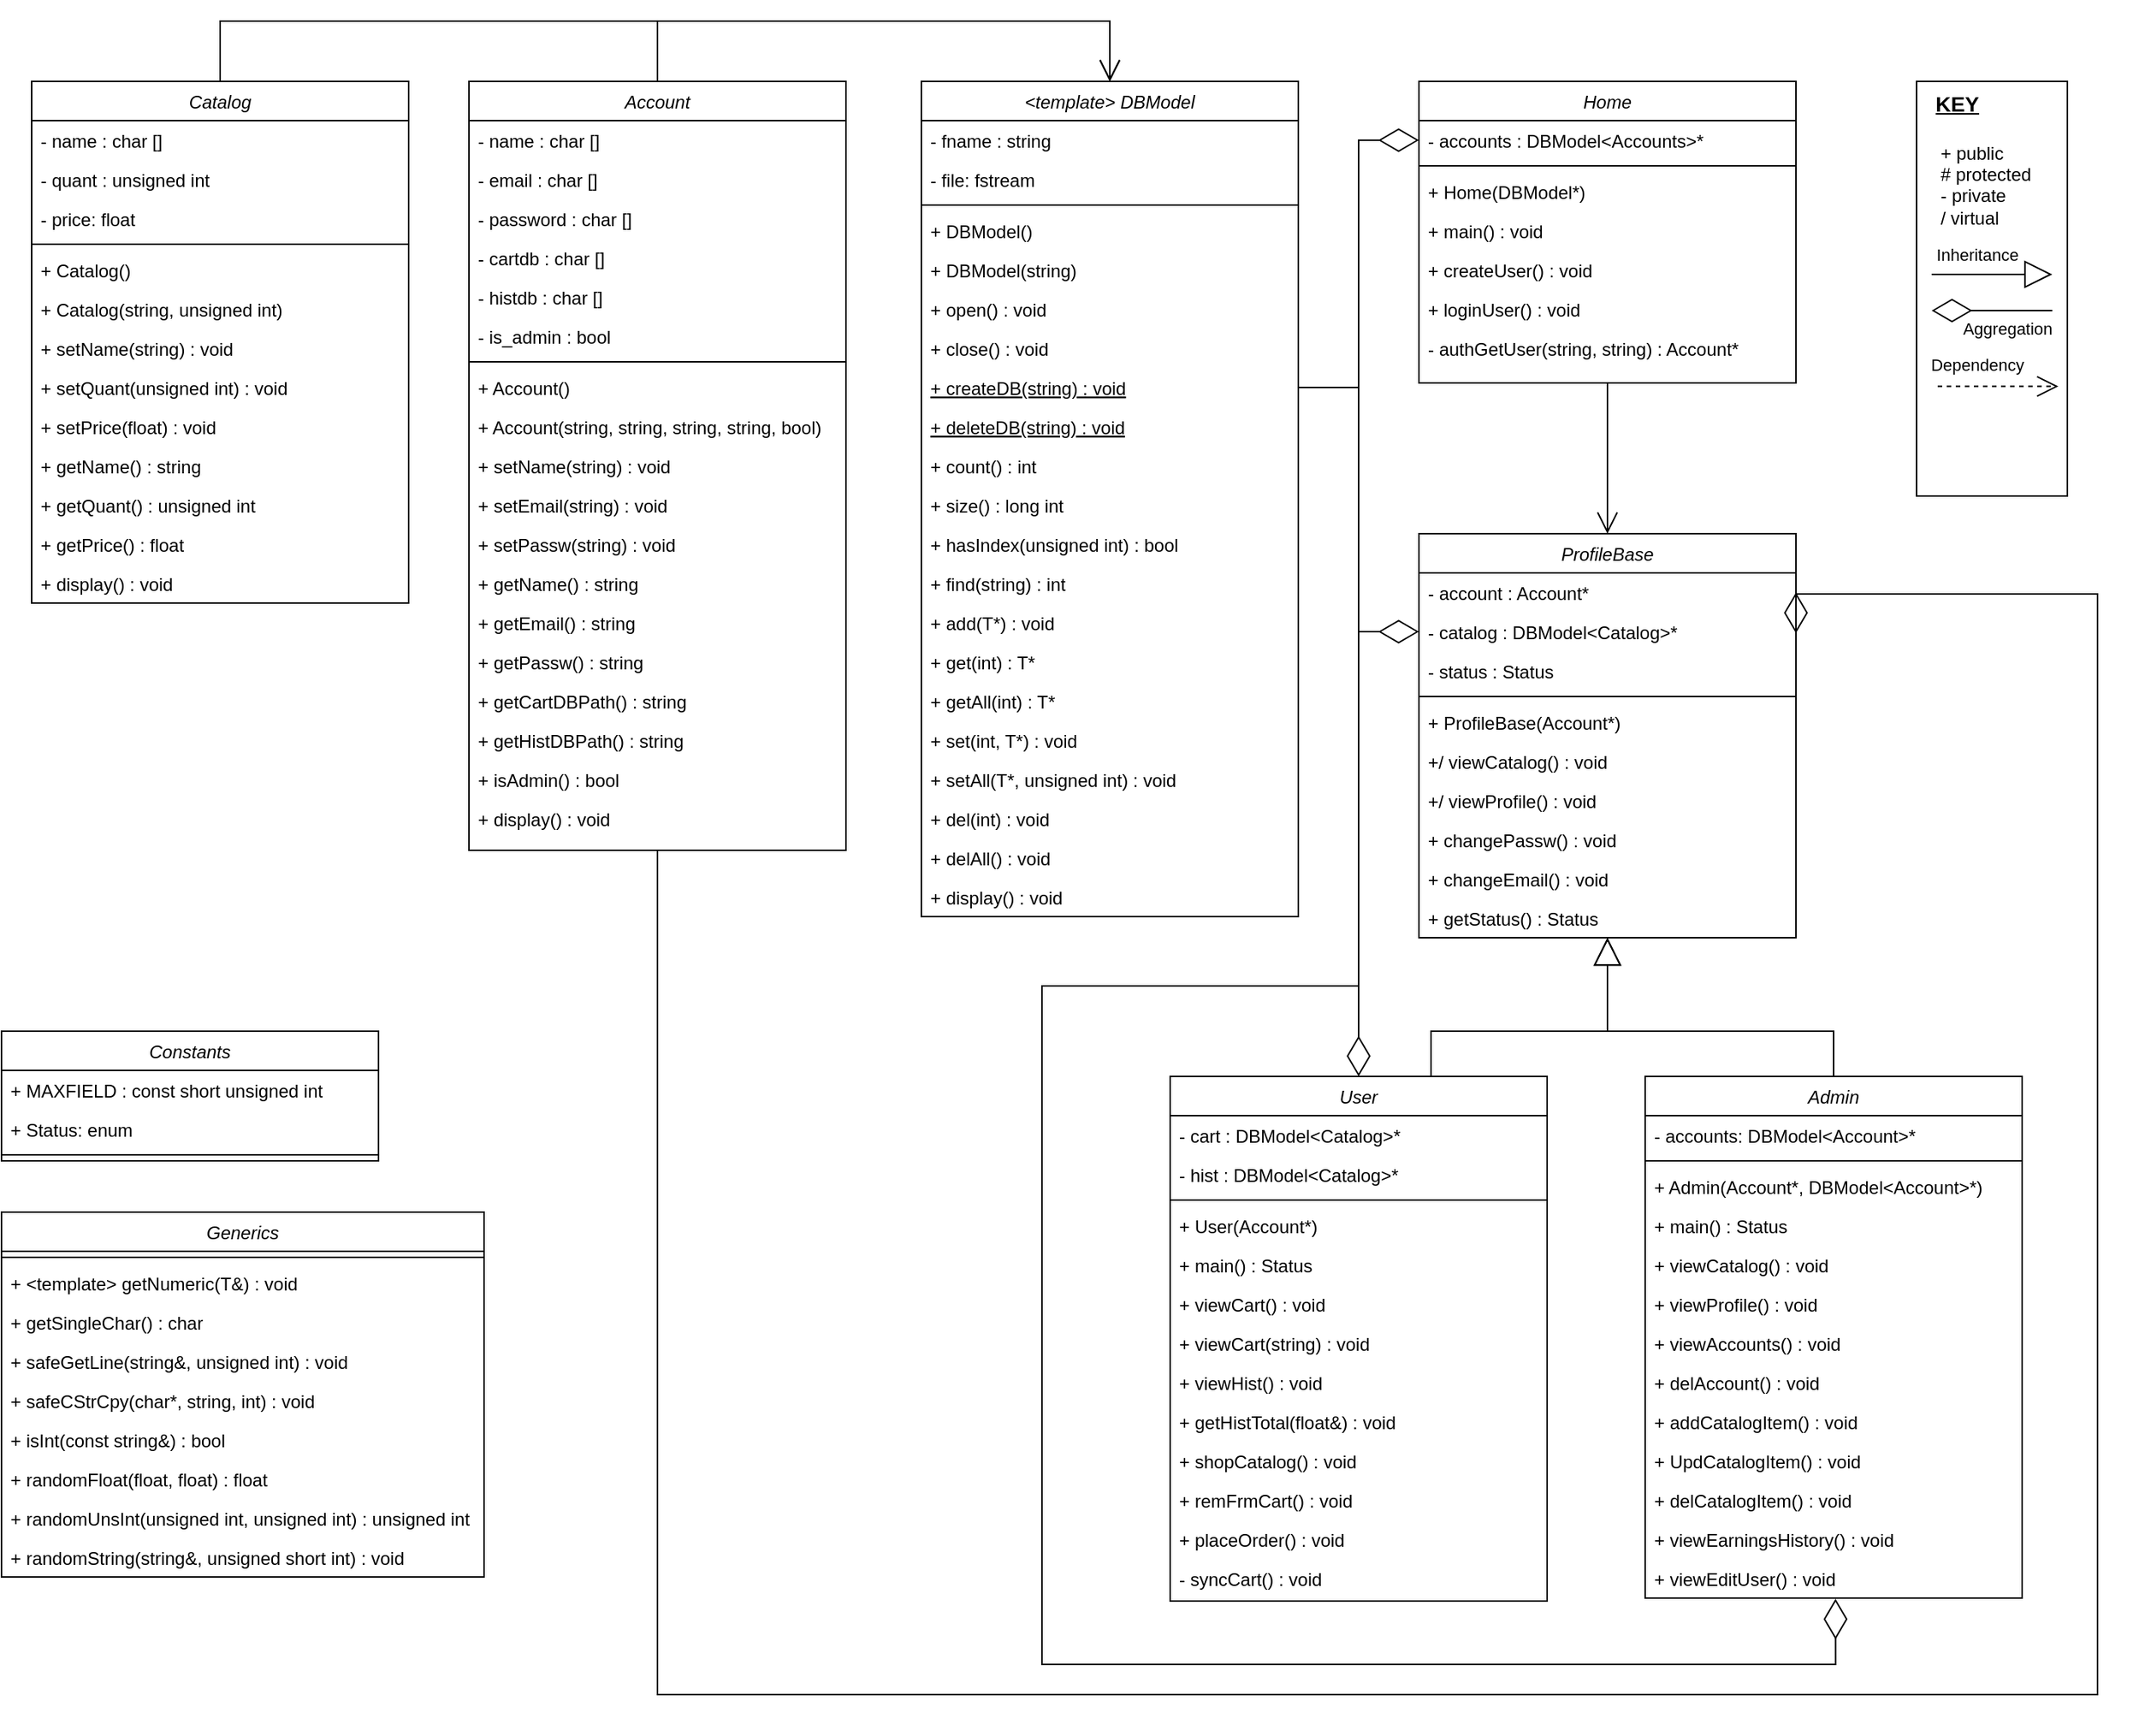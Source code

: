<mxfile version="24.2.5" type="device">
  <diagram id="C5RBs43oDa-KdzZeNtuy" name="Page-1">
    <mxGraphModel dx="2049" dy="1194" grid="1" gridSize="10" guides="1" tooltips="1" connect="1" arrows="1" fold="1" page="1" pageScale="1" pageWidth="827" pageHeight="1169" math="0" shadow="0">
      <root>
        <mxCell id="WIyWlLk6GJQsqaUBKTNV-0" />
        <mxCell id="WIyWlLk6GJQsqaUBKTNV-1" parent="WIyWlLk6GJQsqaUBKTNV-0" />
        <mxCell id="A_SF2CJ10hSvZFllfSMF-27" value="" style="rounded=0;whiteSpace=wrap;html=1;" parent="WIyWlLk6GJQsqaUBKTNV-1" vertex="1">
          <mxGeometry x="1460" y="60" width="100" height="275" as="geometry" />
        </mxCell>
        <mxCell id="zkfFHV4jXpPFQw0GAbJ--0" value="Account" style="swimlane;fontStyle=2;align=center;verticalAlign=top;childLayout=stackLayout;horizontal=1;startSize=26;horizontalStack=0;resizeParent=1;resizeLast=0;collapsible=1;marginBottom=0;rounded=0;shadow=0;strokeWidth=1;" parent="WIyWlLk6GJQsqaUBKTNV-1" vertex="1">
          <mxGeometry x="500" y="60" width="250" height="510" as="geometry">
            <mxRectangle x="230" y="140" width="160" height="26" as="alternateBounds" />
          </mxGeometry>
        </mxCell>
        <mxCell id="zkfFHV4jXpPFQw0GAbJ--1" value="- name : char []" style="text;align=left;verticalAlign=top;spacingLeft=4;spacingRight=4;overflow=hidden;rotatable=0;points=[[0,0.5],[1,0.5]];portConstraint=eastwest;" parent="zkfFHV4jXpPFQw0GAbJ--0" vertex="1">
          <mxGeometry y="26" width="250" height="26" as="geometry" />
        </mxCell>
        <mxCell id="zkfFHV4jXpPFQw0GAbJ--2" value="- email : char []" style="text;align=left;verticalAlign=top;spacingLeft=4;spacingRight=4;overflow=hidden;rotatable=0;points=[[0,0.5],[1,0.5]];portConstraint=eastwest;rounded=0;shadow=0;html=0;" parent="zkfFHV4jXpPFQw0GAbJ--0" vertex="1">
          <mxGeometry y="52" width="250" height="26" as="geometry" />
        </mxCell>
        <mxCell id="hhxOPBRvzsJVmL06hj0q-4" value="- password : char []" style="text;align=left;verticalAlign=top;spacingLeft=4;spacingRight=4;overflow=hidden;rotatable=0;points=[[0,0.5],[1,0.5]];portConstraint=eastwest;rounded=0;shadow=0;html=0;" parent="zkfFHV4jXpPFQw0GAbJ--0" vertex="1">
          <mxGeometry y="78" width="250" height="26" as="geometry" />
        </mxCell>
        <mxCell id="hhxOPBRvzsJVmL06hj0q-8" value="- cartdb : char []" style="text;align=left;verticalAlign=top;spacingLeft=4;spacingRight=4;overflow=hidden;rotatable=0;points=[[0,0.5],[1,0.5]];portConstraint=eastwest;rounded=0;shadow=0;html=0;" parent="zkfFHV4jXpPFQw0GAbJ--0" vertex="1">
          <mxGeometry y="104" width="250" height="26" as="geometry" />
        </mxCell>
        <mxCell id="A_SF2CJ10hSvZFllfSMF-43" value="- histdb : char []" style="text;align=left;verticalAlign=top;spacingLeft=4;spacingRight=4;overflow=hidden;rotatable=0;points=[[0,0.5],[1,0.5]];portConstraint=eastwest;rounded=0;shadow=0;html=0;" parent="zkfFHV4jXpPFQw0GAbJ--0" vertex="1">
          <mxGeometry y="130" width="250" height="26" as="geometry" />
        </mxCell>
        <mxCell id="zkfFHV4jXpPFQw0GAbJ--3" value="- is_admin : bool" style="text;align=left;verticalAlign=top;spacingLeft=4;spacingRight=4;overflow=hidden;rotatable=0;points=[[0,0.5],[1,0.5]];portConstraint=eastwest;rounded=0;shadow=0;html=0;" parent="zkfFHV4jXpPFQw0GAbJ--0" vertex="1">
          <mxGeometry y="156" width="250" height="26" as="geometry" />
        </mxCell>
        <mxCell id="zkfFHV4jXpPFQw0GAbJ--4" value="" style="line;html=1;strokeWidth=1;align=left;verticalAlign=middle;spacingTop=-1;spacingLeft=3;spacingRight=3;rotatable=0;labelPosition=right;points=[];portConstraint=eastwest;" parent="zkfFHV4jXpPFQw0GAbJ--0" vertex="1">
          <mxGeometry y="182" width="250" height="8" as="geometry" />
        </mxCell>
        <mxCell id="hhxOPBRvzsJVmL06hj0q-10" value="+ Account()" style="text;align=left;verticalAlign=top;spacingLeft=4;spacingRight=4;overflow=hidden;rotatable=0;points=[[0,0.5],[1,0.5]];portConstraint=eastwest;" parent="zkfFHV4jXpPFQw0GAbJ--0" vertex="1">
          <mxGeometry y="190" width="250" height="26" as="geometry" />
        </mxCell>
        <mxCell id="hhxOPBRvzsJVmL06hj0q-11" value="+ Account(string, string, string, string, bool)" style="text;align=left;verticalAlign=top;spacingLeft=4;spacingRight=4;overflow=hidden;rotatable=0;points=[[0,0.5],[1,0.5]];portConstraint=eastwest;" parent="zkfFHV4jXpPFQw0GAbJ--0" vertex="1">
          <mxGeometry y="216" width="250" height="26" as="geometry" />
        </mxCell>
        <mxCell id="hhxOPBRvzsJVmL06hj0q-12" value="+ setName(string) : void" style="text;align=left;verticalAlign=top;spacingLeft=4;spacingRight=4;overflow=hidden;rotatable=0;points=[[0,0.5],[1,0.5]];portConstraint=eastwest;" parent="zkfFHV4jXpPFQw0GAbJ--0" vertex="1">
          <mxGeometry y="242" width="250" height="26" as="geometry" />
        </mxCell>
        <mxCell id="hhxOPBRvzsJVmL06hj0q-13" value="+ setEmail(string) : void" style="text;align=left;verticalAlign=top;spacingLeft=4;spacingRight=4;overflow=hidden;rotatable=0;points=[[0,0.5],[1,0.5]];portConstraint=eastwest;" parent="zkfFHV4jXpPFQw0GAbJ--0" vertex="1">
          <mxGeometry y="268" width="250" height="26" as="geometry" />
        </mxCell>
        <mxCell id="hhxOPBRvzsJVmL06hj0q-14" value="+ setPassw(string) : void" style="text;align=left;verticalAlign=top;spacingLeft=4;spacingRight=4;overflow=hidden;rotatable=0;points=[[0,0.5],[1,0.5]];portConstraint=eastwest;" parent="zkfFHV4jXpPFQw0GAbJ--0" vertex="1">
          <mxGeometry y="294" width="250" height="26" as="geometry" />
        </mxCell>
        <mxCell id="zkfFHV4jXpPFQw0GAbJ--5" value="+ getName() : string" style="text;align=left;verticalAlign=top;spacingLeft=4;spacingRight=4;overflow=hidden;rotatable=0;points=[[0,0.5],[1,0.5]];portConstraint=eastwest;" parent="zkfFHV4jXpPFQw0GAbJ--0" vertex="1">
          <mxGeometry y="320" width="250" height="26" as="geometry" />
        </mxCell>
        <mxCell id="hhxOPBRvzsJVmL06hj0q-5" value="+ getEmail() : string" style="text;align=left;verticalAlign=top;spacingLeft=4;spacingRight=4;overflow=hidden;rotatable=0;points=[[0,0.5],[1,0.5]];portConstraint=eastwest;" parent="zkfFHV4jXpPFQw0GAbJ--0" vertex="1">
          <mxGeometry y="346" width="250" height="26" as="geometry" />
        </mxCell>
        <mxCell id="hhxOPBRvzsJVmL06hj0q-6" value="+ getPassw() : string" style="text;align=left;verticalAlign=top;spacingLeft=4;spacingRight=4;overflow=hidden;rotatable=0;points=[[0,0.5],[1,0.5]];portConstraint=eastwest;" parent="zkfFHV4jXpPFQw0GAbJ--0" vertex="1">
          <mxGeometry y="372" width="250" height="26" as="geometry" />
        </mxCell>
        <mxCell id="hhxOPBRvzsJVmL06hj0q-7" value="+ getCartDBPath() : string" style="text;align=left;verticalAlign=top;spacingLeft=4;spacingRight=4;overflow=hidden;rotatable=0;points=[[0,0.5],[1,0.5]];portConstraint=eastwest;" parent="zkfFHV4jXpPFQw0GAbJ--0" vertex="1">
          <mxGeometry y="398" width="250" height="26" as="geometry" />
        </mxCell>
        <mxCell id="A_SF2CJ10hSvZFllfSMF-42" value="+ getHistDBPath() : string" style="text;align=left;verticalAlign=top;spacingLeft=4;spacingRight=4;overflow=hidden;rotatable=0;points=[[0,0.5],[1,0.5]];portConstraint=eastwest;" parent="zkfFHV4jXpPFQw0GAbJ--0" vertex="1">
          <mxGeometry y="424" width="250" height="26" as="geometry" />
        </mxCell>
        <mxCell id="hhxOPBRvzsJVmL06hj0q-15" value="+ isAdmin() : bool" style="text;align=left;verticalAlign=top;spacingLeft=4;spacingRight=4;overflow=hidden;rotatable=0;points=[[0,0.5],[1,0.5]];portConstraint=eastwest;" parent="zkfFHV4jXpPFQw0GAbJ--0" vertex="1">
          <mxGeometry y="450" width="250" height="26" as="geometry" />
        </mxCell>
        <mxCell id="hhxOPBRvzsJVmL06hj0q-9" value="+ display() : void" style="text;align=left;verticalAlign=top;spacingLeft=4;spacingRight=4;overflow=hidden;rotatable=0;points=[[0,0.5],[1,0.5]];portConstraint=eastwest;" parent="zkfFHV4jXpPFQw0GAbJ--0" vertex="1">
          <mxGeometry y="476" width="250" height="26" as="geometry" />
        </mxCell>
        <mxCell id="hhxOPBRvzsJVmL06hj0q-34" value="Catalog" style="swimlane;fontStyle=2;align=center;verticalAlign=top;childLayout=stackLayout;horizontal=1;startSize=26;horizontalStack=0;resizeParent=1;resizeLast=0;collapsible=1;marginBottom=0;rounded=0;shadow=0;strokeWidth=1;" parent="WIyWlLk6GJQsqaUBKTNV-1" vertex="1">
          <mxGeometry x="210" y="60" width="250" height="346" as="geometry">
            <mxRectangle x="230" y="140" width="160" height="26" as="alternateBounds" />
          </mxGeometry>
        </mxCell>
        <mxCell id="hhxOPBRvzsJVmL06hj0q-35" value="- name : char []" style="text;align=left;verticalAlign=top;spacingLeft=4;spacingRight=4;overflow=hidden;rotatable=0;points=[[0,0.5],[1,0.5]];portConstraint=eastwest;" parent="hhxOPBRvzsJVmL06hj0q-34" vertex="1">
          <mxGeometry y="26" width="250" height="26" as="geometry" />
        </mxCell>
        <mxCell id="hhxOPBRvzsJVmL06hj0q-36" value="- quant : unsigned int" style="text;align=left;verticalAlign=top;spacingLeft=4;spacingRight=4;overflow=hidden;rotatable=0;points=[[0,0.5],[1,0.5]];portConstraint=eastwest;rounded=0;shadow=0;html=0;" parent="hhxOPBRvzsJVmL06hj0q-34" vertex="1">
          <mxGeometry y="52" width="250" height="26" as="geometry" />
        </mxCell>
        <mxCell id="hhxOPBRvzsJVmL06hj0q-45" value="- price: float" style="text;align=left;verticalAlign=top;spacingLeft=4;spacingRight=4;overflow=hidden;rotatable=0;points=[[0,0.5],[1,0.5]];portConstraint=eastwest;rounded=0;shadow=0;html=0;" parent="hhxOPBRvzsJVmL06hj0q-34" vertex="1">
          <mxGeometry y="78" width="250" height="26" as="geometry" />
        </mxCell>
        <mxCell id="hhxOPBRvzsJVmL06hj0q-37" value="" style="line;html=1;strokeWidth=1;align=left;verticalAlign=middle;spacingTop=-1;spacingLeft=3;spacingRight=3;rotatable=0;labelPosition=right;points=[];portConstraint=eastwest;" parent="hhxOPBRvzsJVmL06hj0q-34" vertex="1">
          <mxGeometry y="104" width="250" height="8" as="geometry" />
        </mxCell>
        <mxCell id="hhxOPBRvzsJVmL06hj0q-38" value="+ Catalog()" style="text;align=left;verticalAlign=top;spacingLeft=4;spacingRight=4;overflow=hidden;rotatable=0;points=[[0,0.5],[1,0.5]];portConstraint=eastwest;" parent="hhxOPBRvzsJVmL06hj0q-34" vertex="1">
          <mxGeometry y="112" width="250" height="26" as="geometry" />
        </mxCell>
        <mxCell id="hhxOPBRvzsJVmL06hj0q-39" value="+ Catalog(string, unsigned int)" style="text;align=left;verticalAlign=top;spacingLeft=4;spacingRight=4;overflow=hidden;rotatable=0;points=[[0,0.5],[1,0.5]];portConstraint=eastwest;" parent="hhxOPBRvzsJVmL06hj0q-34" vertex="1">
          <mxGeometry y="138" width="250" height="26" as="geometry" />
        </mxCell>
        <mxCell id="hhxOPBRvzsJVmL06hj0q-40" value="+ setName(string) : void" style="text;align=left;verticalAlign=top;spacingLeft=4;spacingRight=4;overflow=hidden;rotatable=0;points=[[0,0.5],[1,0.5]];portConstraint=eastwest;" parent="hhxOPBRvzsJVmL06hj0q-34" vertex="1">
          <mxGeometry y="164" width="250" height="26" as="geometry" />
        </mxCell>
        <mxCell id="hhxOPBRvzsJVmL06hj0q-41" value="+ setQuant(unsigned int) : void" style="text;align=left;verticalAlign=top;spacingLeft=4;spacingRight=4;overflow=hidden;rotatable=0;points=[[0,0.5],[1,0.5]];portConstraint=eastwest;" parent="hhxOPBRvzsJVmL06hj0q-34" vertex="1">
          <mxGeometry y="190" width="250" height="26" as="geometry" />
        </mxCell>
        <mxCell id="hhxOPBRvzsJVmL06hj0q-46" value="+ setPrice(float) : void" style="text;align=left;verticalAlign=top;spacingLeft=4;spacingRight=4;overflow=hidden;rotatable=0;points=[[0,0.5],[1,0.5]];portConstraint=eastwest;" parent="hhxOPBRvzsJVmL06hj0q-34" vertex="1">
          <mxGeometry y="216" width="250" height="26" as="geometry" />
        </mxCell>
        <mxCell id="hhxOPBRvzsJVmL06hj0q-42" value="+ getName() : string" style="text;align=left;verticalAlign=top;spacingLeft=4;spacingRight=4;overflow=hidden;rotatable=0;points=[[0,0.5],[1,0.5]];portConstraint=eastwest;" parent="hhxOPBRvzsJVmL06hj0q-34" vertex="1">
          <mxGeometry y="242" width="250" height="26" as="geometry" />
        </mxCell>
        <mxCell id="hhxOPBRvzsJVmL06hj0q-43" value="+ getQuant() : unsigned int" style="text;align=left;verticalAlign=top;spacingLeft=4;spacingRight=4;overflow=hidden;rotatable=0;points=[[0,0.5],[1,0.5]];portConstraint=eastwest;" parent="hhxOPBRvzsJVmL06hj0q-34" vertex="1">
          <mxGeometry y="268" width="250" height="26" as="geometry" />
        </mxCell>
        <mxCell id="hhxOPBRvzsJVmL06hj0q-47" value="+ getPrice() : float" style="text;align=left;verticalAlign=top;spacingLeft=4;spacingRight=4;overflow=hidden;rotatable=0;points=[[0,0.5],[1,0.5]];portConstraint=eastwest;" parent="hhxOPBRvzsJVmL06hj0q-34" vertex="1">
          <mxGeometry y="294" width="250" height="26" as="geometry" />
        </mxCell>
        <mxCell id="hhxOPBRvzsJVmL06hj0q-44" value="+ display() : void" style="text;align=left;verticalAlign=top;spacingLeft=4;spacingRight=4;overflow=hidden;rotatable=0;points=[[0,0.5],[1,0.5]];portConstraint=eastwest;" parent="hhxOPBRvzsJVmL06hj0q-34" vertex="1">
          <mxGeometry y="320" width="250" height="26" as="geometry" />
        </mxCell>
        <mxCell id="hhxOPBRvzsJVmL06hj0q-48" value="&lt;template&gt; DBModel" style="swimlane;fontStyle=2;align=center;verticalAlign=top;childLayout=stackLayout;horizontal=1;startSize=26;horizontalStack=0;resizeParent=1;resizeLast=0;collapsible=1;marginBottom=0;rounded=0;shadow=0;strokeWidth=1;" parent="WIyWlLk6GJQsqaUBKTNV-1" vertex="1">
          <mxGeometry x="800" y="60" width="250" height="554" as="geometry">
            <mxRectangle x="230" y="140" width="160" height="26" as="alternateBounds" />
          </mxGeometry>
        </mxCell>
        <mxCell id="hhxOPBRvzsJVmL06hj0q-49" value="- fname : string" style="text;align=left;verticalAlign=top;spacingLeft=4;spacingRight=4;overflow=hidden;rotatable=0;points=[[0,0.5],[1,0.5]];portConstraint=eastwest;" parent="hhxOPBRvzsJVmL06hj0q-48" vertex="1">
          <mxGeometry y="26" width="250" height="26" as="geometry" />
        </mxCell>
        <mxCell id="hhxOPBRvzsJVmL06hj0q-50" value="- file: fstream" style="text;align=left;verticalAlign=top;spacingLeft=4;spacingRight=4;overflow=hidden;rotatable=0;points=[[0,0.5],[1,0.5]];portConstraint=eastwest;rounded=0;shadow=0;html=0;" parent="hhxOPBRvzsJVmL06hj0q-48" vertex="1">
          <mxGeometry y="52" width="250" height="26" as="geometry" />
        </mxCell>
        <mxCell id="hhxOPBRvzsJVmL06hj0q-51" value="" style="line;html=1;strokeWidth=1;align=left;verticalAlign=middle;spacingTop=-1;spacingLeft=3;spacingRight=3;rotatable=0;labelPosition=right;points=[];portConstraint=eastwest;" parent="hhxOPBRvzsJVmL06hj0q-48" vertex="1">
          <mxGeometry y="78" width="250" height="8" as="geometry" />
        </mxCell>
        <mxCell id="hhxOPBRvzsJVmL06hj0q-52" value="+ DBModel()" style="text;align=left;verticalAlign=top;spacingLeft=4;spacingRight=4;overflow=hidden;rotatable=0;points=[[0,0.5],[1,0.5]];portConstraint=eastwest;" parent="hhxOPBRvzsJVmL06hj0q-48" vertex="1">
          <mxGeometry y="86" width="250" height="26" as="geometry" />
        </mxCell>
        <mxCell id="hhxOPBRvzsJVmL06hj0q-53" value="+ DBModel(string)" style="text;align=left;verticalAlign=top;spacingLeft=4;spacingRight=4;overflow=hidden;rotatable=0;points=[[0,0.5],[1,0.5]];portConstraint=eastwest;" parent="hhxOPBRvzsJVmL06hj0q-48" vertex="1">
          <mxGeometry y="112" width="250" height="26" as="geometry" />
        </mxCell>
        <mxCell id="hhxOPBRvzsJVmL06hj0q-54" value="+ open() : void" style="text;align=left;verticalAlign=top;spacingLeft=4;spacingRight=4;overflow=hidden;rotatable=0;points=[[0,0.5],[1,0.5]];portConstraint=eastwest;" parent="hhxOPBRvzsJVmL06hj0q-48" vertex="1">
          <mxGeometry y="138" width="250" height="26" as="geometry" />
        </mxCell>
        <mxCell id="hhxOPBRvzsJVmL06hj0q-55" value="+ close() : void" style="text;align=left;verticalAlign=top;spacingLeft=4;spacingRight=4;overflow=hidden;rotatable=0;points=[[0,0.5],[1,0.5]];portConstraint=eastwest;" parent="hhxOPBRvzsJVmL06hj0q-48" vertex="1">
          <mxGeometry y="164" width="250" height="26" as="geometry" />
        </mxCell>
        <mxCell id="hhxOPBRvzsJVmL06hj0q-56" value="+ createDB(string) : void" style="text;align=left;verticalAlign=top;spacingLeft=4;spacingRight=4;overflow=hidden;rotatable=0;points=[[0,0.5],[1,0.5]];portConstraint=eastwest;fontStyle=4" parent="hhxOPBRvzsJVmL06hj0q-48" vertex="1">
          <mxGeometry y="190" width="250" height="26" as="geometry" />
        </mxCell>
        <mxCell id="hhxOPBRvzsJVmL06hj0q-57" value="+ deleteDB(string) : void" style="text;align=left;verticalAlign=top;spacingLeft=4;spacingRight=4;overflow=hidden;rotatable=0;points=[[0,0.5],[1,0.5]];portConstraint=eastwest;fontStyle=4" parent="hhxOPBRvzsJVmL06hj0q-48" vertex="1">
          <mxGeometry y="216" width="250" height="26" as="geometry" />
        </mxCell>
        <mxCell id="hhxOPBRvzsJVmL06hj0q-58" value="+ count() : int" style="text;align=left;verticalAlign=top;spacingLeft=4;spacingRight=4;overflow=hidden;rotatable=0;points=[[0,0.5],[1,0.5]];portConstraint=eastwest;" parent="hhxOPBRvzsJVmL06hj0q-48" vertex="1">
          <mxGeometry y="242" width="250" height="26" as="geometry" />
        </mxCell>
        <mxCell id="hhxOPBRvzsJVmL06hj0q-62" value="+ size() : long int" style="text;align=left;verticalAlign=top;spacingLeft=4;spacingRight=4;overflow=hidden;rotatable=0;points=[[0,0.5],[1,0.5]];portConstraint=eastwest;" parent="hhxOPBRvzsJVmL06hj0q-48" vertex="1">
          <mxGeometry y="268" width="250" height="26" as="geometry" />
        </mxCell>
        <mxCell id="hhxOPBRvzsJVmL06hj0q-63" value="+ hasIndex(unsigned int) : bool" style="text;align=left;verticalAlign=top;spacingLeft=4;spacingRight=4;overflow=hidden;rotatable=0;points=[[0,0.5],[1,0.5]];portConstraint=eastwest;" parent="hhxOPBRvzsJVmL06hj0q-48" vertex="1">
          <mxGeometry y="294" width="250" height="26" as="geometry" />
        </mxCell>
        <mxCell id="hhxOPBRvzsJVmL06hj0q-64" value="+ find(string) : int" style="text;align=left;verticalAlign=top;spacingLeft=4;spacingRight=4;overflow=hidden;rotatable=0;points=[[0,0.5],[1,0.5]];portConstraint=eastwest;" parent="hhxOPBRvzsJVmL06hj0q-48" vertex="1">
          <mxGeometry y="320" width="250" height="26" as="geometry" />
        </mxCell>
        <mxCell id="hhxOPBRvzsJVmL06hj0q-66" value="+ add(T*) : void" style="text;align=left;verticalAlign=top;spacingLeft=4;spacingRight=4;overflow=hidden;rotatable=0;points=[[0,0.5],[1,0.5]];portConstraint=eastwest;" parent="hhxOPBRvzsJVmL06hj0q-48" vertex="1">
          <mxGeometry y="346" width="250" height="26" as="geometry" />
        </mxCell>
        <mxCell id="hhxOPBRvzsJVmL06hj0q-65" value="+ get(int) : T*" style="text;align=left;verticalAlign=top;spacingLeft=4;spacingRight=4;overflow=hidden;rotatable=0;points=[[0,0.5],[1,0.5]];portConstraint=eastwest;" parent="hhxOPBRvzsJVmL06hj0q-48" vertex="1">
          <mxGeometry y="372" width="250" height="26" as="geometry" />
        </mxCell>
        <mxCell id="hhxOPBRvzsJVmL06hj0q-69" value="+ getAll(int) : T*" style="text;align=left;verticalAlign=top;spacingLeft=4;spacingRight=4;overflow=hidden;rotatable=0;points=[[0,0.5],[1,0.5]];portConstraint=eastwest;" parent="hhxOPBRvzsJVmL06hj0q-48" vertex="1">
          <mxGeometry y="398" width="250" height="26" as="geometry" />
        </mxCell>
        <mxCell id="hhxOPBRvzsJVmL06hj0q-68" value="+ set(int, T*) : void" style="text;align=left;verticalAlign=top;spacingLeft=4;spacingRight=4;overflow=hidden;rotatable=0;points=[[0,0.5],[1,0.5]];portConstraint=eastwest;" parent="hhxOPBRvzsJVmL06hj0q-48" vertex="1">
          <mxGeometry y="424" width="250" height="26" as="geometry" />
        </mxCell>
        <mxCell id="hhxOPBRvzsJVmL06hj0q-70" value="+ setAll(T*, unsigned int) : void" style="text;align=left;verticalAlign=top;spacingLeft=4;spacingRight=4;overflow=hidden;rotatable=0;points=[[0,0.5],[1,0.5]];portConstraint=eastwest;" parent="hhxOPBRvzsJVmL06hj0q-48" vertex="1">
          <mxGeometry y="450" width="250" height="26" as="geometry" />
        </mxCell>
        <mxCell id="hhxOPBRvzsJVmL06hj0q-71" value="+ del(int) : void" style="text;align=left;verticalAlign=top;spacingLeft=4;spacingRight=4;overflow=hidden;rotatable=0;points=[[0,0.5],[1,0.5]];portConstraint=eastwest;" parent="hhxOPBRvzsJVmL06hj0q-48" vertex="1">
          <mxGeometry y="476" width="250" height="26" as="geometry" />
        </mxCell>
        <mxCell id="hhxOPBRvzsJVmL06hj0q-72" value="+ delAll() : void" style="text;align=left;verticalAlign=top;spacingLeft=4;spacingRight=4;overflow=hidden;rotatable=0;points=[[0,0.5],[1,0.5]];portConstraint=eastwest;" parent="hhxOPBRvzsJVmL06hj0q-48" vertex="1">
          <mxGeometry y="502" width="250" height="26" as="geometry" />
        </mxCell>
        <mxCell id="hhxOPBRvzsJVmL06hj0q-73" value="+ display() : void" style="text;align=left;verticalAlign=top;spacingLeft=4;spacingRight=4;overflow=hidden;rotatable=0;points=[[0,0.5],[1,0.5]];portConstraint=eastwest;" parent="hhxOPBRvzsJVmL06hj0q-48" vertex="1">
          <mxGeometry y="528" width="250" height="26" as="geometry" />
        </mxCell>
        <mxCell id="A_SF2CJ10hSvZFllfSMF-0" value="Home" style="swimlane;fontStyle=2;align=center;verticalAlign=top;childLayout=stackLayout;horizontal=1;startSize=26;horizontalStack=0;resizeParent=1;resizeLast=0;collapsible=1;marginBottom=0;rounded=0;shadow=0;strokeWidth=1;" parent="WIyWlLk6GJQsqaUBKTNV-1" vertex="1">
          <mxGeometry x="1130" y="60" width="250" height="200" as="geometry">
            <mxRectangle x="230" y="140" width="160" height="26" as="alternateBounds" />
          </mxGeometry>
        </mxCell>
        <mxCell id="A_SF2CJ10hSvZFllfSMF-1" value="- accounts : DBModel&lt;Accounts&gt;*" style="text;align=left;verticalAlign=top;spacingLeft=4;spacingRight=4;overflow=hidden;rotatable=0;points=[[0,0.5],[1,0.5]];portConstraint=eastwest;" parent="A_SF2CJ10hSvZFllfSMF-0" vertex="1">
          <mxGeometry y="26" width="250" height="26" as="geometry" />
        </mxCell>
        <mxCell id="A_SF2CJ10hSvZFllfSMF-4" value="" style="line;html=1;strokeWidth=1;align=left;verticalAlign=middle;spacingTop=-1;spacingLeft=3;spacingRight=3;rotatable=0;labelPosition=right;points=[];portConstraint=eastwest;" parent="A_SF2CJ10hSvZFllfSMF-0" vertex="1">
          <mxGeometry y="52" width="250" height="8" as="geometry" />
        </mxCell>
        <mxCell id="A_SF2CJ10hSvZFllfSMF-5" value="+ Home(DBModel*)" style="text;align=left;verticalAlign=top;spacingLeft=4;spacingRight=4;overflow=hidden;rotatable=0;points=[[0,0.5],[1,0.5]];portConstraint=eastwest;" parent="A_SF2CJ10hSvZFllfSMF-0" vertex="1">
          <mxGeometry y="60" width="250" height="26" as="geometry" />
        </mxCell>
        <mxCell id="A_SF2CJ10hSvZFllfSMF-6" value="+ main() : void" style="text;align=left;verticalAlign=top;spacingLeft=4;spacingRight=4;overflow=hidden;rotatable=0;points=[[0,0.5],[1,0.5]];portConstraint=eastwest;" parent="A_SF2CJ10hSvZFllfSMF-0" vertex="1">
          <mxGeometry y="86" width="250" height="26" as="geometry" />
        </mxCell>
        <mxCell id="A_SF2CJ10hSvZFllfSMF-7" value="+ createUser() : void" style="text;align=left;verticalAlign=top;spacingLeft=4;spacingRight=4;overflow=hidden;rotatable=0;points=[[0,0.5],[1,0.5]];portConstraint=eastwest;" parent="A_SF2CJ10hSvZFllfSMF-0" vertex="1">
          <mxGeometry y="112" width="250" height="26" as="geometry" />
        </mxCell>
        <mxCell id="A_SF2CJ10hSvZFllfSMF-8" value="+ loginUser() : void" style="text;align=left;verticalAlign=top;spacingLeft=4;spacingRight=4;overflow=hidden;rotatable=0;points=[[0,0.5],[1,0.5]];portConstraint=eastwest;" parent="A_SF2CJ10hSvZFllfSMF-0" vertex="1">
          <mxGeometry y="138" width="250" height="26" as="geometry" />
        </mxCell>
        <mxCell id="A_SF2CJ10hSvZFllfSMF-13" value="- authGetUser(string, string) : Account*" style="text;align=left;verticalAlign=top;spacingLeft=4;spacingRight=4;overflow=hidden;rotatable=0;points=[[0,0.5],[1,0.5]];portConstraint=eastwest;" parent="A_SF2CJ10hSvZFllfSMF-0" vertex="1">
          <mxGeometry y="164" width="250" height="26" as="geometry" />
        </mxCell>
        <mxCell id="A_SF2CJ10hSvZFllfSMF-18" value="Dependency" style="endArrow=open;dashed=1;endFill=0;endSize=12;html=1;rounded=0;edgeStyle=orthogonalEdgeStyle;" parent="WIyWlLk6GJQsqaUBKTNV-1" edge="1">
          <mxGeometry x="-0.35" y="14" width="160" relative="1" as="geometry">
            <mxPoint x="1474" y="262.29" as="sourcePoint" />
            <mxPoint x="1554" y="262.29" as="targetPoint" />
            <mxPoint as="offset" />
          </mxGeometry>
        </mxCell>
        <mxCell id="hhxOPBRvzsJVmL06hj0q-1" value="&amp;nbsp; &lt;b&gt;&lt;u&gt;&lt;font style=&quot;font-size: 14px;&quot;&gt;KEY&lt;/font&gt;&lt;/u&gt;&lt;/b&gt;&lt;div&gt;&lt;span style=&quot;font-size: 14px;&quot;&gt;&lt;b&gt;&lt;u&gt;&lt;br&gt;&lt;/u&gt;&lt;/b&gt;&lt;/span&gt;&lt;div&gt;&amp;nbsp; &amp;nbsp;+ public&lt;div&gt;&amp;nbsp; &amp;nbsp;# protected&lt;/div&gt;&lt;div&gt;&amp;nbsp; &amp;nbsp;- private&lt;/div&gt;&lt;/div&gt;&lt;/div&gt;&lt;div&gt;&amp;nbsp; &amp;nbsp;/ virtual&lt;/div&gt;" style="rounded=0;whiteSpace=wrap;html=1;align=left;strokeColor=none;" parent="WIyWlLk6GJQsqaUBKTNV-1" vertex="1">
          <mxGeometry x="1464" y="64" width="90" height="96" as="geometry" />
        </mxCell>
        <mxCell id="hhxOPBRvzsJVmL06hj0q-3" value="Inheritance" style="endArrow=block;endSize=16;endFill=0;html=1;rounded=0;edgeStyle=orthogonalEdgeStyle;" parent="WIyWlLk6GJQsqaUBKTNV-1" edge="1">
          <mxGeometry x="-0.25" y="13" width="160" relative="1" as="geometry">
            <mxPoint x="1470" y="187.995" as="sourcePoint" />
            <mxPoint x="1550" y="188" as="targetPoint" />
            <mxPoint as="offset" />
          </mxGeometry>
        </mxCell>
        <mxCell id="A_SF2CJ10hSvZFllfSMF-34" value="Aggregation" style="endArrow=diamondThin;endFill=0;endSize=24;html=1;rounded=0;edgeStyle=orthogonalEdgeStyle;" parent="WIyWlLk6GJQsqaUBKTNV-1" edge="1">
          <mxGeometry x="-0.25" y="12" width="160" relative="1" as="geometry">
            <mxPoint x="1550" y="212" as="sourcePoint" />
            <mxPoint x="1470" y="212" as="targetPoint" />
            <mxPoint as="offset" />
          </mxGeometry>
        </mxCell>
        <mxCell id="A_SF2CJ10hSvZFllfSMF-38" value="" style="endArrow=open;endFill=0;endSize=12;html=1;rounded=0;exitX=0.5;exitY=0;exitDx=0;exitDy=0;edgeStyle=orthogonalEdgeStyle;entryX=0.5;entryY=0;entryDx=0;entryDy=0;" parent="WIyWlLk6GJQsqaUBKTNV-1" source="zkfFHV4jXpPFQw0GAbJ--0" target="hhxOPBRvzsJVmL06hj0q-48" edge="1">
          <mxGeometry x="-0.1" y="10" width="160" relative="1" as="geometry">
            <mxPoint x="84" y="320" as="sourcePoint" />
            <mxPoint x="164" y="320" as="targetPoint" />
            <mxPoint as="offset" />
            <Array as="points">
              <mxPoint x="625" y="20" />
              <mxPoint x="925" y="20" />
            </Array>
          </mxGeometry>
        </mxCell>
        <mxCell id="A_SF2CJ10hSvZFllfSMF-40" value="" style="endArrow=open;endFill=0;endSize=12;html=1;rounded=0;edgeStyle=orthogonalEdgeStyle;entryX=0.5;entryY=0;entryDx=0;entryDy=0;exitX=0.5;exitY=0;exitDx=0;exitDy=0;" parent="WIyWlLk6GJQsqaUBKTNV-1" source="hhxOPBRvzsJVmL06hj0q-34" target="hhxOPBRvzsJVmL06hj0q-48" edge="1">
          <mxGeometry x="-0.1" y="10" width="160" relative="1" as="geometry">
            <mxPoint x="1270" as="sourcePoint" />
            <mxPoint x="935" y="70" as="targetPoint" />
            <mxPoint as="offset" />
            <Array as="points">
              <mxPoint x="335" y="20" />
              <mxPoint x="925" y="20" />
            </Array>
          </mxGeometry>
        </mxCell>
        <mxCell id="A_SF2CJ10hSvZFllfSMF-41" value="" style="endArrow=diamondThin;endFill=0;endSize=24;html=1;rounded=0;edgeStyle=orthogonalEdgeStyle;entryX=0;entryY=0.5;entryDx=0;entryDy=0;exitX=1;exitY=0.5;exitDx=0;exitDy=0;" parent="WIyWlLk6GJQsqaUBKTNV-1" source="hhxOPBRvzsJVmL06hj0q-56" target="A_SF2CJ10hSvZFllfSMF-1" edge="1">
          <mxGeometry x="-0.25" y="12" width="160" relative="1" as="geometry">
            <mxPoint x="1050" y="250" as="sourcePoint" />
            <mxPoint x="80" y="142" as="targetPoint" />
            <mxPoint as="offset" />
            <Array as="points">
              <mxPoint x="1090" y="263" />
              <mxPoint x="1090" y="99" />
            </Array>
          </mxGeometry>
        </mxCell>
        <mxCell id="A_SF2CJ10hSvZFllfSMF-62" value="" style="endArrow=diamondThin;endFill=0;endSize=24;html=1;rounded=0;edgeStyle=orthogonalEdgeStyle;exitX=1;exitY=0.5;exitDx=0;exitDy=0;entryX=0;entryY=0.5;entryDx=0;entryDy=0;" parent="WIyWlLk6GJQsqaUBKTNV-1" source="hhxOPBRvzsJVmL06hj0q-56" target="A_SF2CJ10hSvZFllfSMF-104" edge="1">
          <mxGeometry x="-0.25" y="12" width="160" relative="1" as="geometry">
            <mxPoint x="590.0" y="720" as="sourcePoint" />
            <mxPoint x="1130" y="370" as="targetPoint" />
            <mxPoint as="offset" />
            <Array as="points">
              <mxPoint x="1090" y="263" />
              <mxPoint x="1090" y="425" />
            </Array>
          </mxGeometry>
        </mxCell>
        <mxCell id="A_SF2CJ10hSvZFllfSMF-69" value="Admin" style="swimlane;fontStyle=2;align=center;verticalAlign=top;childLayout=stackLayout;horizontal=1;startSize=26;horizontalStack=0;resizeParent=1;resizeLast=0;collapsible=1;marginBottom=0;rounded=0;shadow=0;strokeWidth=1;" parent="WIyWlLk6GJQsqaUBKTNV-1" vertex="1">
          <mxGeometry x="1280" y="720" width="250" height="346" as="geometry">
            <mxRectangle x="230" y="140" width="160" height="26" as="alternateBounds" />
          </mxGeometry>
        </mxCell>
        <mxCell id="A_SF2CJ10hSvZFllfSMF-70" value="- accounts: DBModel&lt;Account&gt;*" style="text;align=left;verticalAlign=top;spacingLeft=4;spacingRight=4;overflow=hidden;rotatable=0;points=[[0,0.5],[1,0.5]];portConstraint=eastwest;" parent="A_SF2CJ10hSvZFllfSMF-69" vertex="1">
          <mxGeometry y="26" width="250" height="26" as="geometry" />
        </mxCell>
        <mxCell id="A_SF2CJ10hSvZFllfSMF-72" value="" style="line;html=1;strokeWidth=1;align=left;verticalAlign=middle;spacingTop=-1;spacingLeft=3;spacingRight=3;rotatable=0;labelPosition=right;points=[];portConstraint=eastwest;" parent="A_SF2CJ10hSvZFllfSMF-69" vertex="1">
          <mxGeometry y="52" width="250" height="8" as="geometry" />
        </mxCell>
        <mxCell id="A_SF2CJ10hSvZFllfSMF-73" value="+ Admin(Account*, DBModel&lt;Account&gt;*)" style="text;align=left;verticalAlign=top;spacingLeft=4;spacingRight=4;overflow=hidden;rotatable=0;points=[[0,0.5],[1,0.5]];portConstraint=eastwest;" parent="A_SF2CJ10hSvZFllfSMF-69" vertex="1">
          <mxGeometry y="60" width="250" height="26" as="geometry" />
        </mxCell>
        <mxCell id="A_SF2CJ10hSvZFllfSMF-74" value="+ main() : Status" style="text;align=left;verticalAlign=top;spacingLeft=4;spacingRight=4;overflow=hidden;rotatable=0;points=[[0,0.5],[1,0.5]];portConstraint=eastwest;" parent="A_SF2CJ10hSvZFllfSMF-69" vertex="1">
          <mxGeometry y="86" width="250" height="26" as="geometry" />
        </mxCell>
        <mxCell id="A_SF2CJ10hSvZFllfSMF-75" value="+ viewCatalog() : void" style="text;align=left;verticalAlign=top;spacingLeft=4;spacingRight=4;overflow=hidden;rotatable=0;points=[[0,0.5],[1,0.5]];portConstraint=eastwest;" parent="A_SF2CJ10hSvZFllfSMF-69" vertex="1">
          <mxGeometry y="112" width="250" height="26" as="geometry" />
        </mxCell>
        <mxCell id="A_SF2CJ10hSvZFllfSMF-76" value="+ viewProfile() : void" style="text;align=left;verticalAlign=top;spacingLeft=4;spacingRight=4;overflow=hidden;rotatable=0;points=[[0,0.5],[1,0.5]];portConstraint=eastwest;" parent="A_SF2CJ10hSvZFllfSMF-69" vertex="1">
          <mxGeometry y="138" width="250" height="26" as="geometry" />
        </mxCell>
        <mxCell id="A_SF2CJ10hSvZFllfSMF-77" value="+ viewAccounts() : void" style="text;align=left;verticalAlign=top;spacingLeft=4;spacingRight=4;overflow=hidden;rotatable=0;points=[[0,0.5],[1,0.5]];portConstraint=eastwest;" parent="A_SF2CJ10hSvZFllfSMF-69" vertex="1">
          <mxGeometry y="164" width="250" height="26" as="geometry" />
        </mxCell>
        <mxCell id="A_SF2CJ10hSvZFllfSMF-78" value="+ delAccount() : void" style="text;align=left;verticalAlign=top;spacingLeft=4;spacingRight=4;overflow=hidden;rotatable=0;points=[[0,0.5],[1,0.5]];portConstraint=eastwest;" parent="A_SF2CJ10hSvZFllfSMF-69" vertex="1">
          <mxGeometry y="190" width="250" height="26" as="geometry" />
        </mxCell>
        <mxCell id="A_SF2CJ10hSvZFllfSMF-79" value="+ addCatalogItem() : void" style="text;align=left;verticalAlign=top;spacingLeft=4;spacingRight=4;overflow=hidden;rotatable=0;points=[[0,0.5],[1,0.5]];portConstraint=eastwest;" parent="A_SF2CJ10hSvZFllfSMF-69" vertex="1">
          <mxGeometry y="216" width="250" height="26" as="geometry" />
        </mxCell>
        <mxCell id="A_SF2CJ10hSvZFllfSMF-80" value="+ UpdCatalogItem() : void" style="text;align=left;verticalAlign=top;spacingLeft=4;spacingRight=4;overflow=hidden;rotatable=0;points=[[0,0.5],[1,0.5]];portConstraint=eastwest;" parent="A_SF2CJ10hSvZFllfSMF-69" vertex="1">
          <mxGeometry y="242" width="250" height="26" as="geometry" />
        </mxCell>
        <mxCell id="A_SF2CJ10hSvZFllfSMF-81" value="+ delCatalogItem() : void" style="text;align=left;verticalAlign=top;spacingLeft=4;spacingRight=4;overflow=hidden;rotatable=0;points=[[0,0.5],[1,0.5]];portConstraint=eastwest;" parent="A_SF2CJ10hSvZFllfSMF-69" vertex="1">
          <mxGeometry y="268" width="250" height="26" as="geometry" />
        </mxCell>
        <mxCell id="A_SF2CJ10hSvZFllfSMF-82" value="+ viewEarningsHistory() : void" style="text;align=left;verticalAlign=top;spacingLeft=4;spacingRight=4;overflow=hidden;rotatable=0;points=[[0,0.5],[1,0.5]];portConstraint=eastwest;" parent="A_SF2CJ10hSvZFllfSMF-69" vertex="1">
          <mxGeometry y="294" width="250" height="26" as="geometry" />
        </mxCell>
        <mxCell id="7uFB_zGBgrxRNBLnKXaC-2" value="+ viewEditUser() : void" style="text;align=left;verticalAlign=top;spacingLeft=4;spacingRight=4;overflow=hidden;rotatable=0;points=[[0,0.5],[1,0.5]];portConstraint=eastwest;" vertex="1" parent="A_SF2CJ10hSvZFllfSMF-69">
          <mxGeometry y="320" width="250" height="26" as="geometry" />
        </mxCell>
        <mxCell id="A_SF2CJ10hSvZFllfSMF-83" value="" style="endArrow=block;endSize=16;endFill=0;html=1;rounded=0;edgeStyle=orthogonalEdgeStyle;exitX=0.5;exitY=0;exitDx=0;exitDy=0;entryX=0.5;entryY=1;entryDx=0;entryDy=0;" parent="WIyWlLk6GJQsqaUBKTNV-1" source="A_SF2CJ10hSvZFllfSMF-69" target="A_SF2CJ10hSvZFllfSMF-90" edge="1">
          <mxGeometry x="-0.25" y="13" width="160" relative="1" as="geometry">
            <mxPoint x="1010" y="1065.995" as="sourcePoint" />
            <mxPoint x="1290" y="670" as="targetPoint" />
            <mxPoint as="offset" />
            <Array as="points">
              <mxPoint x="1405" y="690" />
              <mxPoint x="1255" y="690" />
            </Array>
          </mxGeometry>
        </mxCell>
        <mxCell id="A_SF2CJ10hSvZFllfSMF-86" value="" style="endArrow=open;endFill=0;endSize=12;html=1;rounded=0;edgeStyle=orthogonalEdgeStyle;exitX=0.5;exitY=1;exitDx=0;exitDy=0;entryX=0.5;entryY=0;entryDx=0;entryDy=0;" parent="WIyWlLk6GJQsqaUBKTNV-1" source="A_SF2CJ10hSvZFllfSMF-0" target="A_SF2CJ10hSvZFllfSMF-90" edge="1">
          <mxGeometry x="-0.1" y="10" width="160" relative="1" as="geometry">
            <mxPoint x="1410" y="50" as="sourcePoint" />
            <mxPoint x="1560" y="550" as="targetPoint" />
            <mxPoint as="offset" />
            <Array as="points">
              <mxPoint x="1255" y="360" />
              <mxPoint x="1255" y="360" />
            </Array>
          </mxGeometry>
        </mxCell>
        <mxCell id="A_SF2CJ10hSvZFllfSMF-89" value="" style="endArrow=diamondThin;endFill=0;endSize=24;html=1;rounded=0;edgeStyle=orthogonalEdgeStyle;exitX=1;exitY=0.5;exitDx=0;exitDy=0;entryX=0.505;entryY=1.02;entryDx=0;entryDy=0;entryPerimeter=0;" parent="WIyWlLk6GJQsqaUBKTNV-1" source="hhxOPBRvzsJVmL06hj0q-56" target="7uFB_zGBgrxRNBLnKXaC-2" edge="1">
          <mxGeometry x="-0.25" y="12" width="160" relative="1" as="geometry">
            <mxPoint x="2230" y="637" as="sourcePoint" />
            <mxPoint x="1410" y="1100" as="targetPoint" />
            <mxPoint as="offset" />
            <Array as="points">
              <mxPoint x="1090" y="263" />
              <mxPoint x="1090" y="660" />
              <mxPoint x="880" y="660" />
              <mxPoint x="880" y="1110" />
              <mxPoint x="1406" y="1110" />
            </Array>
          </mxGeometry>
        </mxCell>
        <mxCell id="A_SF2CJ10hSvZFllfSMF-90" value="ProfileBase" style="swimlane;fontStyle=2;align=center;verticalAlign=top;childLayout=stackLayout;horizontal=1;startSize=26;horizontalStack=0;resizeParent=1;resizeLast=0;collapsible=1;marginBottom=0;rounded=0;shadow=0;strokeWidth=1;" parent="WIyWlLk6GJQsqaUBKTNV-1" vertex="1">
          <mxGeometry x="1130" y="360" width="250" height="268" as="geometry">
            <mxRectangle x="230" y="140" width="160" height="26" as="alternateBounds" />
          </mxGeometry>
        </mxCell>
        <mxCell id="A_SF2CJ10hSvZFllfSMF-91" value="- account : Account*" style="text;align=left;verticalAlign=top;spacingLeft=4;spacingRight=4;overflow=hidden;rotatable=0;points=[[0,0.5],[1,0.5]];portConstraint=eastwest;" parent="A_SF2CJ10hSvZFllfSMF-90" vertex="1">
          <mxGeometry y="26" width="250" height="26" as="geometry" />
        </mxCell>
        <mxCell id="A_SF2CJ10hSvZFllfSMF-104" value="- catalog : DBModel&lt;Catalog&gt;*" style="text;align=left;verticalAlign=top;spacingLeft=4;spacingRight=4;overflow=hidden;rotatable=0;points=[[0,0.5],[1,0.5]];portConstraint=eastwest;" parent="A_SF2CJ10hSvZFllfSMF-90" vertex="1">
          <mxGeometry y="52" width="250" height="26" as="geometry" />
        </mxCell>
        <mxCell id="A_SF2CJ10hSvZFllfSMF-92" value="- status : Status" style="text;align=left;verticalAlign=top;spacingLeft=4;spacingRight=4;overflow=hidden;rotatable=0;points=[[0,0.5],[1,0.5]];portConstraint=eastwest;" parent="A_SF2CJ10hSvZFllfSMF-90" vertex="1">
          <mxGeometry y="78" width="250" height="26" as="geometry" />
        </mxCell>
        <mxCell id="A_SF2CJ10hSvZFllfSMF-93" value="" style="line;html=1;strokeWidth=1;align=left;verticalAlign=middle;spacingTop=-1;spacingLeft=3;spacingRight=3;rotatable=0;labelPosition=right;points=[];portConstraint=eastwest;" parent="A_SF2CJ10hSvZFllfSMF-90" vertex="1">
          <mxGeometry y="104" width="250" height="8" as="geometry" />
        </mxCell>
        <mxCell id="A_SF2CJ10hSvZFllfSMF-94" value="+ ProfileBase(Account*)" style="text;align=left;verticalAlign=top;spacingLeft=4;spacingRight=4;overflow=hidden;rotatable=0;points=[[0,0.5],[1,0.5]];portConstraint=eastwest;" parent="A_SF2CJ10hSvZFllfSMF-90" vertex="1">
          <mxGeometry y="112" width="250" height="26" as="geometry" />
        </mxCell>
        <mxCell id="A_SF2CJ10hSvZFllfSMF-98" value="+/ viewCatalog() : void" style="text;align=left;verticalAlign=top;spacingLeft=4;spacingRight=4;overflow=hidden;rotatable=0;points=[[0,0.5],[1,0.5]];portConstraint=eastwest;" parent="A_SF2CJ10hSvZFllfSMF-90" vertex="1">
          <mxGeometry y="138" width="250" height="26" as="geometry" />
        </mxCell>
        <mxCell id="A_SF2CJ10hSvZFllfSMF-95" value="+/ viewProfile() : void" style="text;align=left;verticalAlign=top;spacingLeft=4;spacingRight=4;overflow=hidden;rotatable=0;points=[[0,0.5],[1,0.5]];portConstraint=eastwest;" parent="A_SF2CJ10hSvZFllfSMF-90" vertex="1">
          <mxGeometry y="164" width="250" height="26" as="geometry" />
        </mxCell>
        <mxCell id="A_SF2CJ10hSvZFllfSMF-96" value="+ changePassw() : void" style="text;align=left;verticalAlign=top;spacingLeft=4;spacingRight=4;overflow=hidden;rotatable=0;points=[[0,0.5],[1,0.5]];portConstraint=eastwest;" parent="A_SF2CJ10hSvZFllfSMF-90" vertex="1">
          <mxGeometry y="190" width="250" height="26" as="geometry" />
        </mxCell>
        <mxCell id="A_SF2CJ10hSvZFllfSMF-97" value="+ changeEmail() : void" style="text;align=left;verticalAlign=top;spacingLeft=4;spacingRight=4;overflow=hidden;rotatable=0;points=[[0,0.5],[1,0.5]];portConstraint=eastwest;" parent="A_SF2CJ10hSvZFllfSMF-90" vertex="1">
          <mxGeometry y="216" width="250" height="26" as="geometry" />
        </mxCell>
        <mxCell id="7uFB_zGBgrxRNBLnKXaC-1" value="+ getStatus() : Status" style="text;align=left;verticalAlign=top;spacingLeft=4;spacingRight=4;overflow=hidden;rotatable=0;points=[[0,0.5],[1,0.5]];portConstraint=eastwest;" vertex="1" parent="A_SF2CJ10hSvZFllfSMF-90">
          <mxGeometry y="242" width="250" height="26" as="geometry" />
        </mxCell>
        <mxCell id="A_SF2CJ10hSvZFllfSMF-105" value="" style="endArrow=block;endSize=16;endFill=0;html=1;rounded=0;edgeStyle=orthogonalEdgeStyle;exitX=0.75;exitY=0;exitDx=0;exitDy=0;entryX=0.5;entryY=1;entryDx=0;entryDy=0;" parent="WIyWlLk6GJQsqaUBKTNV-1" source="A_SF2CJ10hSvZFllfSMF-44" target="A_SF2CJ10hSvZFllfSMF-90" edge="1">
          <mxGeometry x="-0.25" y="13" width="160" relative="1" as="geometry">
            <mxPoint x="1265" y="1128" as="sourcePoint" />
            <mxPoint x="1230" y="670" as="targetPoint" />
            <mxPoint as="offset" />
            <Array as="points">
              <mxPoint x="1138" y="690" />
              <mxPoint x="1255" y="690" />
            </Array>
          </mxGeometry>
        </mxCell>
        <mxCell id="A_SF2CJ10hSvZFllfSMF-106" value="" style="endArrow=diamondThin;endFill=0;endSize=24;html=1;rounded=0;edgeStyle=orthogonalEdgeStyle;exitX=1;exitY=0.5;exitDx=0;exitDy=0;" parent="WIyWlLk6GJQsqaUBKTNV-1" source="hhxOPBRvzsJVmL06hj0q-56" target="A_SF2CJ10hSvZFllfSMF-44" edge="1">
          <mxGeometry x="-0.25" y="12" width="160" relative="1" as="geometry">
            <mxPoint x="1050" y="263" as="sourcePoint" />
            <mxPoint x="900" y="1160" as="targetPoint" />
            <mxPoint as="offset" />
            <Array as="points" />
          </mxGeometry>
        </mxCell>
        <mxCell id="A_SF2CJ10hSvZFllfSMF-44" value="User" style="swimlane;fontStyle=2;align=center;verticalAlign=top;childLayout=stackLayout;horizontal=1;startSize=26;horizontalStack=0;resizeParent=1;resizeLast=0;collapsible=1;marginBottom=0;rounded=0;shadow=0;strokeWidth=1;" parent="WIyWlLk6GJQsqaUBKTNV-1" vertex="1">
          <mxGeometry x="965" y="720" width="250" height="348" as="geometry">
            <mxRectangle x="230" y="140" width="160" height="26" as="alternateBounds" />
          </mxGeometry>
        </mxCell>
        <mxCell id="A_SF2CJ10hSvZFllfSMF-45" value="- cart : DBModel&lt;Catalog&gt;*" style="text;align=left;verticalAlign=top;spacingLeft=4;spacingRight=4;overflow=hidden;rotatable=0;points=[[0,0.5],[1,0.5]];portConstraint=eastwest;" parent="A_SF2CJ10hSvZFllfSMF-44" vertex="1">
          <mxGeometry y="26" width="250" height="26" as="geometry" />
        </mxCell>
        <mxCell id="A_SF2CJ10hSvZFllfSMF-52" value="- hist : DBModel&lt;Catalog&gt;*" style="text;align=left;verticalAlign=top;spacingLeft=4;spacingRight=4;overflow=hidden;rotatable=0;points=[[0,0.5],[1,0.5]];portConstraint=eastwest;" parent="A_SF2CJ10hSvZFllfSMF-44" vertex="1">
          <mxGeometry y="52" width="250" height="26" as="geometry" />
        </mxCell>
        <mxCell id="A_SF2CJ10hSvZFllfSMF-46" value="" style="line;html=1;strokeWidth=1;align=left;verticalAlign=middle;spacingTop=-1;spacingLeft=3;spacingRight=3;rotatable=0;labelPosition=right;points=[];portConstraint=eastwest;" parent="A_SF2CJ10hSvZFllfSMF-44" vertex="1">
          <mxGeometry y="78" width="250" height="8" as="geometry" />
        </mxCell>
        <mxCell id="A_SF2CJ10hSvZFllfSMF-47" value="+ User(Account*)" style="text;align=left;verticalAlign=top;spacingLeft=4;spacingRight=4;overflow=hidden;rotatable=0;points=[[0,0.5],[1,0.5]];portConstraint=eastwest;" parent="A_SF2CJ10hSvZFllfSMF-44" vertex="1">
          <mxGeometry y="86" width="250" height="26" as="geometry" />
        </mxCell>
        <mxCell id="A_SF2CJ10hSvZFllfSMF-48" value="+ main() : Status" style="text;align=left;verticalAlign=top;spacingLeft=4;spacingRight=4;overflow=hidden;rotatable=0;points=[[0,0.5],[1,0.5]];portConstraint=eastwest;" parent="A_SF2CJ10hSvZFllfSMF-44" vertex="1">
          <mxGeometry y="112" width="250" height="26" as="geometry" />
        </mxCell>
        <mxCell id="A_SF2CJ10hSvZFllfSMF-49" value="+ viewCart() : void" style="text;align=left;verticalAlign=top;spacingLeft=4;spacingRight=4;overflow=hidden;rotatable=0;points=[[0,0.5],[1,0.5]];portConstraint=eastwest;" parent="A_SF2CJ10hSvZFllfSMF-44" vertex="1">
          <mxGeometry y="138" width="250" height="26" as="geometry" />
        </mxCell>
        <mxCell id="A_SF2CJ10hSvZFllfSMF-54" value="+ viewCart(string) : void" style="text;align=left;verticalAlign=top;spacingLeft=4;spacingRight=4;overflow=hidden;rotatable=0;points=[[0,0.5],[1,0.5]];portConstraint=eastwest;" parent="A_SF2CJ10hSvZFllfSMF-44" vertex="1">
          <mxGeometry y="164" width="250" height="26" as="geometry" />
        </mxCell>
        <mxCell id="A_SF2CJ10hSvZFllfSMF-53" value="+ viewHist() : void" style="text;align=left;verticalAlign=top;spacingLeft=4;spacingRight=4;overflow=hidden;rotatable=0;points=[[0,0.5],[1,0.5]];portConstraint=eastwest;" parent="A_SF2CJ10hSvZFllfSMF-44" vertex="1">
          <mxGeometry y="190" width="250" height="26" as="geometry" />
        </mxCell>
        <mxCell id="A_SF2CJ10hSvZFllfSMF-50" value="+ getHistTotal(float&amp;) : void" style="text;align=left;verticalAlign=top;spacingLeft=4;spacingRight=4;overflow=hidden;rotatable=0;points=[[0,0.5],[1,0.5]];portConstraint=eastwest;" parent="A_SF2CJ10hSvZFllfSMF-44" vertex="1">
          <mxGeometry y="216" width="250" height="26" as="geometry" />
        </mxCell>
        <mxCell id="A_SF2CJ10hSvZFllfSMF-55" value="+ shopCatalog() : void" style="text;align=left;verticalAlign=top;spacingLeft=4;spacingRight=4;overflow=hidden;rotatable=0;points=[[0,0.5],[1,0.5]];portConstraint=eastwest;" parent="A_SF2CJ10hSvZFllfSMF-44" vertex="1">
          <mxGeometry y="242" width="250" height="26" as="geometry" />
        </mxCell>
        <mxCell id="A_SF2CJ10hSvZFllfSMF-56" value="+ remFrmCart() : void" style="text;align=left;verticalAlign=top;spacingLeft=4;spacingRight=4;overflow=hidden;rotatable=0;points=[[0,0.5],[1,0.5]];portConstraint=eastwest;" parent="A_SF2CJ10hSvZFllfSMF-44" vertex="1">
          <mxGeometry y="268" width="250" height="26" as="geometry" />
        </mxCell>
        <mxCell id="A_SF2CJ10hSvZFllfSMF-57" value="+ placeOrder() : void" style="text;align=left;verticalAlign=top;spacingLeft=4;spacingRight=4;overflow=hidden;rotatable=0;points=[[0,0.5],[1,0.5]];portConstraint=eastwest;" parent="A_SF2CJ10hSvZFllfSMF-44" vertex="1">
          <mxGeometry y="294" width="250" height="26" as="geometry" />
        </mxCell>
        <mxCell id="A_SF2CJ10hSvZFllfSMF-51" value="- syncCart() : void" style="text;align=left;verticalAlign=top;spacingLeft=4;spacingRight=4;overflow=hidden;rotatable=0;points=[[0,0.5],[1,0.5]];portConstraint=eastwest;" parent="A_SF2CJ10hSvZFllfSMF-44" vertex="1">
          <mxGeometry y="320" width="250" height="26" as="geometry" />
        </mxCell>
        <mxCell id="A_SF2CJ10hSvZFllfSMF-107" value="" style="endArrow=diamondThin;endFill=0;endSize=24;html=1;rounded=0;edgeStyle=orthogonalEdgeStyle;entryX=1;entryY=0.5;entryDx=0;entryDy=0;exitX=0.5;exitY=1;exitDx=0;exitDy=0;" parent="WIyWlLk6GJQsqaUBKTNV-1" source="zkfFHV4jXpPFQw0GAbJ--0" target="A_SF2CJ10hSvZFllfSMF-91" edge="1">
          <mxGeometry x="-0.25" y="12" width="160" relative="1" as="geometry">
            <mxPoint x="670" y="590" as="sourcePoint" />
            <mxPoint x="1490" y="360" as="targetPoint" />
            <mxPoint as="offset" />
            <Array as="points">
              <mxPoint x="625" y="1130" />
              <mxPoint x="1580" y="1130" />
              <mxPoint x="1580" y="400" />
              <mxPoint x="1380" y="400" />
            </Array>
          </mxGeometry>
        </mxCell>
        <mxCell id="A_SF2CJ10hSvZFllfSMF-108" value="Constants" style="swimlane;fontStyle=2;align=center;verticalAlign=top;childLayout=stackLayout;horizontal=1;startSize=26;horizontalStack=0;resizeParent=1;resizeLast=0;collapsible=1;marginBottom=0;rounded=0;shadow=0;strokeWidth=1;" parent="WIyWlLk6GJQsqaUBKTNV-1" vertex="1">
          <mxGeometry x="190" y="690" width="250" height="86" as="geometry">
            <mxRectangle x="230" y="140" width="160" height="26" as="alternateBounds" />
          </mxGeometry>
        </mxCell>
        <mxCell id="A_SF2CJ10hSvZFllfSMF-109" value="+ MAXFIELD : const short unsigned int" style="text;align=left;verticalAlign=top;spacingLeft=4;spacingRight=4;overflow=hidden;rotatable=0;points=[[0,0.5],[1,0.5]];portConstraint=eastwest;" parent="A_SF2CJ10hSvZFllfSMF-108" vertex="1">
          <mxGeometry y="26" width="250" height="26" as="geometry" />
        </mxCell>
        <mxCell id="A_SF2CJ10hSvZFllfSMF-116" value="+ Status: enum" style="text;align=left;verticalAlign=top;spacingLeft=4;spacingRight=4;overflow=hidden;rotatable=0;points=[[0,0.5],[1,0.5]];portConstraint=eastwest;" parent="A_SF2CJ10hSvZFllfSMF-108" vertex="1">
          <mxGeometry y="52" width="250" height="26" as="geometry" />
        </mxCell>
        <mxCell id="A_SF2CJ10hSvZFllfSMF-110" value="" style="line;html=1;strokeWidth=1;align=left;verticalAlign=middle;spacingTop=-1;spacingLeft=3;spacingRight=3;rotatable=0;labelPosition=right;points=[];portConstraint=eastwest;" parent="A_SF2CJ10hSvZFllfSMF-108" vertex="1">
          <mxGeometry y="78" width="250" height="8" as="geometry" />
        </mxCell>
        <mxCell id="A_SF2CJ10hSvZFllfSMF-117" value="Generics" style="swimlane;fontStyle=2;align=center;verticalAlign=top;childLayout=stackLayout;horizontal=1;startSize=26;horizontalStack=0;resizeParent=1;resizeLast=0;collapsible=1;marginBottom=0;rounded=0;shadow=0;strokeWidth=1;" parent="WIyWlLk6GJQsqaUBKTNV-1" vertex="1">
          <mxGeometry x="190" y="810" width="320" height="242" as="geometry">
            <mxRectangle x="230" y="140" width="160" height="26" as="alternateBounds" />
          </mxGeometry>
        </mxCell>
        <mxCell id="A_SF2CJ10hSvZFllfSMF-120" value="" style="line;html=1;strokeWidth=1;align=left;verticalAlign=middle;spacingTop=-1;spacingLeft=3;spacingRight=3;rotatable=0;labelPosition=right;points=[];portConstraint=eastwest;" parent="A_SF2CJ10hSvZFllfSMF-117" vertex="1">
          <mxGeometry y="26" width="320" height="8" as="geometry" />
        </mxCell>
        <mxCell id="A_SF2CJ10hSvZFllfSMF-119" value="+ &lt;template&gt; getNumeric(T&amp;) : void" style="text;align=left;verticalAlign=top;spacingLeft=4;spacingRight=4;overflow=hidden;rotatable=0;points=[[0,0.5],[1,0.5]];portConstraint=eastwest;" parent="A_SF2CJ10hSvZFllfSMF-117" vertex="1">
          <mxGeometry y="34" width="320" height="26" as="geometry" />
        </mxCell>
        <mxCell id="A_SF2CJ10hSvZFllfSMF-118" value="+ getSingleChar() : char" style="text;align=left;verticalAlign=top;spacingLeft=4;spacingRight=4;overflow=hidden;rotatable=0;points=[[0,0.5],[1,0.5]];portConstraint=eastwest;" parent="A_SF2CJ10hSvZFllfSMF-117" vertex="1">
          <mxGeometry y="60" width="320" height="26" as="geometry" />
        </mxCell>
        <mxCell id="A_SF2CJ10hSvZFllfSMF-121" value="+ safeGetLine(string&amp;, unsigned int) : void" style="text;align=left;verticalAlign=top;spacingLeft=4;spacingRight=4;overflow=hidden;rotatable=0;points=[[0,0.5],[1,0.5]];portConstraint=eastwest;" parent="A_SF2CJ10hSvZFllfSMF-117" vertex="1">
          <mxGeometry y="86" width="320" height="26" as="geometry" />
        </mxCell>
        <mxCell id="A_SF2CJ10hSvZFllfSMF-123" value="+ safeCStrCpy(char*, string, int) : void" style="text;align=left;verticalAlign=top;spacingLeft=4;spacingRight=4;overflow=hidden;rotatable=0;points=[[0,0.5],[1,0.5]];portConstraint=eastwest;" parent="A_SF2CJ10hSvZFllfSMF-117" vertex="1">
          <mxGeometry y="112" width="320" height="26" as="geometry" />
        </mxCell>
        <mxCell id="A_SF2CJ10hSvZFllfSMF-124" value="+ isInt(const string&amp;) : bool" style="text;align=left;verticalAlign=top;spacingLeft=4;spacingRight=4;overflow=hidden;rotatable=0;points=[[0,0.5],[1,0.5]];portConstraint=eastwest;" parent="A_SF2CJ10hSvZFllfSMF-117" vertex="1">
          <mxGeometry y="138" width="320" height="26" as="geometry" />
        </mxCell>
        <mxCell id="A_SF2CJ10hSvZFllfSMF-125" value="+ randomFloat(float, float) : float" style="text;align=left;verticalAlign=top;spacingLeft=4;spacingRight=4;overflow=hidden;rotatable=0;points=[[0,0.5],[1,0.5]];portConstraint=eastwest;" parent="A_SF2CJ10hSvZFllfSMF-117" vertex="1">
          <mxGeometry y="164" width="320" height="26" as="geometry" />
        </mxCell>
        <mxCell id="A_SF2CJ10hSvZFllfSMF-126" value="+ randomUnsInt(unsigned int, unsigned int) : unsigned int" style="text;align=left;verticalAlign=top;spacingLeft=4;spacingRight=4;overflow=hidden;rotatable=0;points=[[0,0.5],[1,0.5]];portConstraint=eastwest;" parent="A_SF2CJ10hSvZFllfSMF-117" vertex="1">
          <mxGeometry y="190" width="320" height="26" as="geometry" />
        </mxCell>
        <mxCell id="7uFB_zGBgrxRNBLnKXaC-0" value="+ randomString(string&amp;, unsigned short int) : void" style="text;align=left;verticalAlign=top;spacingLeft=4;spacingRight=4;overflow=hidden;rotatable=0;points=[[0,0.5],[1,0.5]];portConstraint=eastwest;" vertex="1" parent="A_SF2CJ10hSvZFllfSMF-117">
          <mxGeometry y="216" width="320" height="26" as="geometry" />
        </mxCell>
      </root>
    </mxGraphModel>
  </diagram>
</mxfile>
